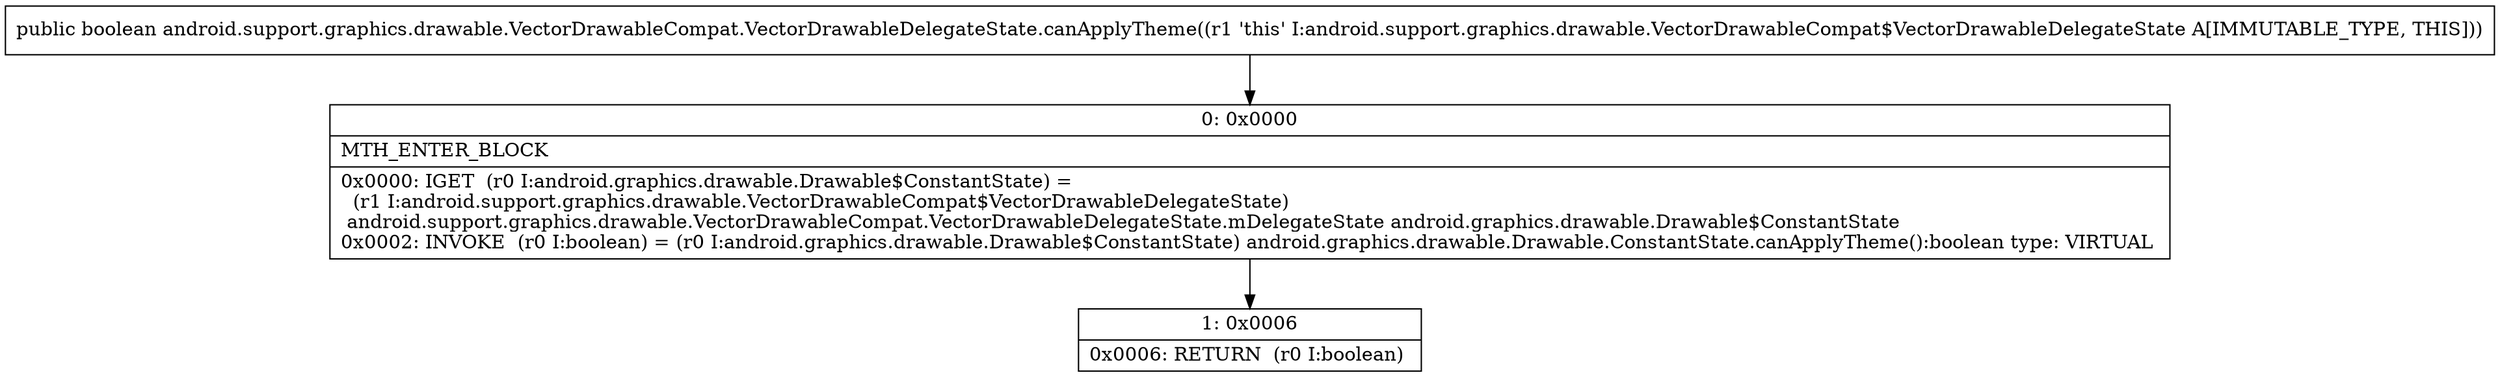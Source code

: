 digraph "CFG forandroid.support.graphics.drawable.VectorDrawableCompat.VectorDrawableDelegateState.canApplyTheme()Z" {
Node_0 [shape=record,label="{0\:\ 0x0000|MTH_ENTER_BLOCK\l|0x0000: IGET  (r0 I:android.graphics.drawable.Drawable$ConstantState) = \l  (r1 I:android.support.graphics.drawable.VectorDrawableCompat$VectorDrawableDelegateState)\l android.support.graphics.drawable.VectorDrawableCompat.VectorDrawableDelegateState.mDelegateState android.graphics.drawable.Drawable$ConstantState \l0x0002: INVOKE  (r0 I:boolean) = (r0 I:android.graphics.drawable.Drawable$ConstantState) android.graphics.drawable.Drawable.ConstantState.canApplyTheme():boolean type: VIRTUAL \l}"];
Node_1 [shape=record,label="{1\:\ 0x0006|0x0006: RETURN  (r0 I:boolean) \l}"];
MethodNode[shape=record,label="{public boolean android.support.graphics.drawable.VectorDrawableCompat.VectorDrawableDelegateState.canApplyTheme((r1 'this' I:android.support.graphics.drawable.VectorDrawableCompat$VectorDrawableDelegateState A[IMMUTABLE_TYPE, THIS])) }"];
MethodNode -> Node_0;
Node_0 -> Node_1;
}

